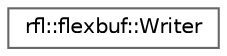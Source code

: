 digraph "类继承关系图"
{
 // LATEX_PDF_SIZE
  bgcolor="transparent";
  edge [fontname=Helvetica,fontsize=10,labelfontname=Helvetica,labelfontsize=10];
  node [fontname=Helvetica,fontsize=10,shape=box,height=0.2,width=0.4];
  rankdir="LR";
  Node0 [id="Node000000",label="rfl::flexbuf::Writer",height=0.2,width=0.4,color="grey40", fillcolor="white", style="filled",URL="$structrfl_1_1flexbuf_1_1_writer.html",tooltip=" "];
}
